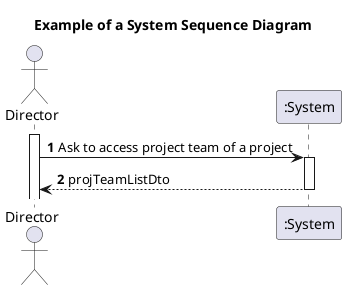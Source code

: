 @startuml
'https://plantuml.com/sequence-diagram

title Example of a System Sequence Diagram

autoactivate on
autonumber

actor "Director" as Director
participant ":System" as System

activate Director

Director -> System: Ask to access project team of a project
System --> Director: projTeamListDto

@enduml